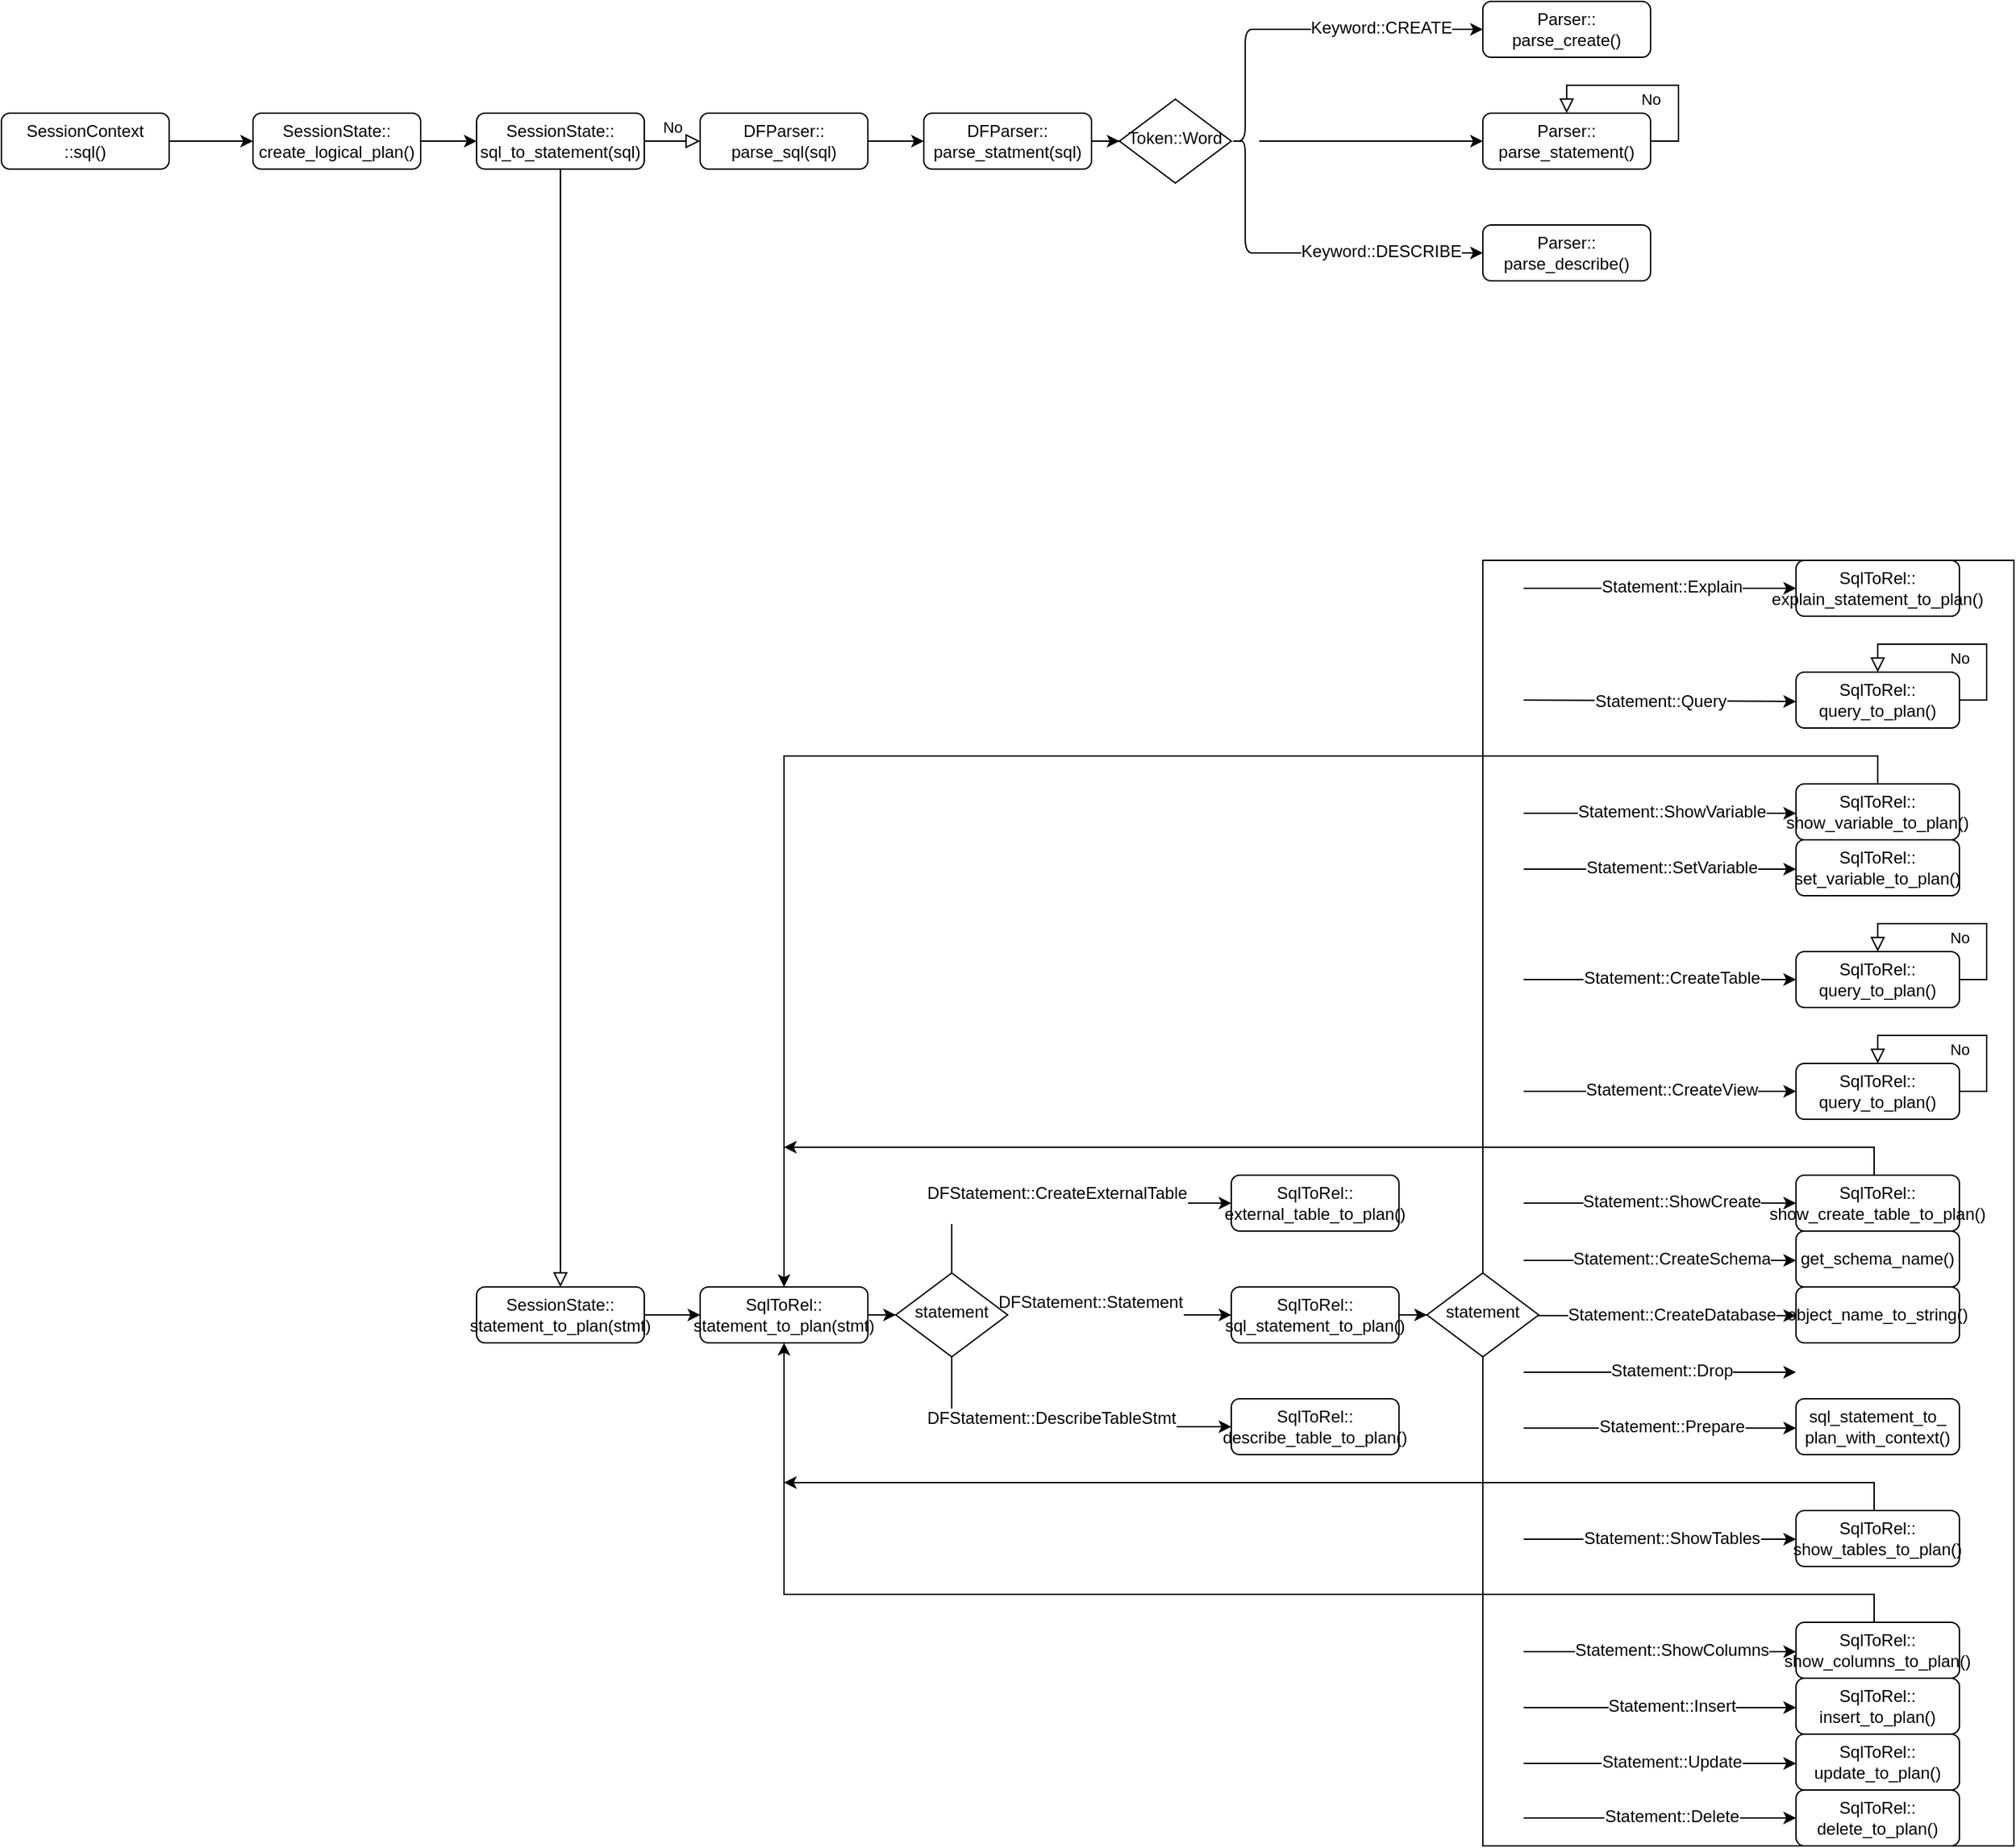<mxfile version="20.8.16" type="device"><diagram id="C5RBs43oDa-KdzZeNtuy" name="Page-1"><mxGraphModel dx="904" dy="674" grid="1" gridSize="10" guides="1" tooltips="1" connect="1" arrows="1" fold="1" page="1" pageScale="1" pageWidth="1654" pageHeight="2336" math="0" shadow="0"><root><mxCell id="WIyWlLk6GJQsqaUBKTNV-0"/><mxCell id="WIyWlLk6GJQsqaUBKTNV-1" parent="WIyWlLk6GJQsqaUBKTNV-0"/><mxCell id="pl321NKt9t9u5-E4g6XB-348" value="" style="edgeStyle=orthogonalEdgeStyle;rounded=0;orthogonalLoop=1;jettySize=auto;html=1;fontSize=12;entryX=0;entryY=0.5;entryDx=0;entryDy=0;" edge="1" parent="WIyWlLk6GJQsqaUBKTNV-1" source="WIyWlLk6GJQsqaUBKTNV-3" target="pl321NKt9t9u5-E4g6XB-0"><mxGeometry relative="1" as="geometry"><mxPoint x="140" y="220" as="targetPoint"/></mxGeometry></mxCell><mxCell id="WIyWlLk6GJQsqaUBKTNV-3" value="SessionContext&lt;br&gt;::sql()" style="rounded=1;whiteSpace=wrap;html=1;fontSize=12;glass=0;strokeWidth=1;shadow=0;" parent="WIyWlLk6GJQsqaUBKTNV-1" vertex="1"><mxGeometry y="200" width="120" height="40" as="geometry"/></mxCell><mxCell id="pl321NKt9t9u5-E4g6XB-349" value="" style="edgeStyle=orthogonalEdgeStyle;rounded=0;orthogonalLoop=1;jettySize=auto;html=1;fontSize=12;" edge="1" parent="WIyWlLk6GJQsqaUBKTNV-1" source="pl321NKt9t9u5-E4g6XB-0" target="pl321NKt9t9u5-E4g6XB-3"><mxGeometry relative="1" as="geometry"/></mxCell><mxCell id="pl321NKt9t9u5-E4g6XB-0" value="SessionState::&lt;br&gt;create_logical_plan()" style="rounded=1;whiteSpace=wrap;html=1;fontSize=12;glass=0;strokeWidth=1;shadow=0;" vertex="1" parent="WIyWlLk6GJQsqaUBKTNV-1"><mxGeometry x="180" y="200" width="120" height="40" as="geometry"/></mxCell><mxCell id="pl321NKt9t9u5-E4g6XB-3" value="SessionState::&lt;br&gt;sql_to_statement(sql)" style="rounded=1;whiteSpace=wrap;html=1;fontSize=12;glass=0;strokeWidth=1;shadow=0;" vertex="1" parent="WIyWlLk6GJQsqaUBKTNV-1"><mxGeometry x="340" y="200" width="120" height="40" as="geometry"/></mxCell><mxCell id="pl321NKt9t9u5-E4g6XB-5" value="" style="rounded=0;html=1;jettySize=auto;orthogonalLoop=1;fontSize=11;endArrow=block;endFill=0;endSize=8;strokeWidth=1;shadow=0;labelBackgroundColor=none;edgeStyle=orthogonalEdgeStyle;exitX=0.5;exitY=1;exitDx=0;exitDy=0;entryX=0.5;entryY=0;entryDx=0;entryDy=0;" edge="1" parent="WIyWlLk6GJQsqaUBKTNV-1" source="pl321NKt9t9u5-E4g6XB-3" target="pl321NKt9t9u5-E4g6XB-4"><mxGeometry relative="1" as="geometry"><mxPoint x="110" y="250" as="sourcePoint"/><mxPoint x="110" y="300" as="targetPoint"/></mxGeometry></mxCell><mxCell id="pl321NKt9t9u5-E4g6XB-351" value="" style="edgeStyle=orthogonalEdgeStyle;rounded=0;orthogonalLoop=1;jettySize=auto;html=1;fontSize=12;" edge="1" parent="WIyWlLk6GJQsqaUBKTNV-1" source="pl321NKt9t9u5-E4g6XB-7" target="pl321NKt9t9u5-E4g6XB-350"><mxGeometry relative="1" as="geometry"/></mxCell><mxCell id="pl321NKt9t9u5-E4g6XB-7" value="&lt;div&gt;DFParser::&lt;/div&gt;&lt;div&gt;parse_sql(sql)&lt;/div&gt;" style="rounded=1;whiteSpace=wrap;html=1;fontSize=12;glass=0;strokeWidth=1;shadow=0;" vertex="1" parent="WIyWlLk6GJQsqaUBKTNV-1"><mxGeometry x="500" y="200" width="120" height="40" as="geometry"/></mxCell><mxCell id="pl321NKt9t9u5-E4g6XB-8" value="No" style="edgeStyle=orthogonalEdgeStyle;rounded=0;html=1;jettySize=auto;orthogonalLoop=1;fontSize=11;endArrow=block;endFill=0;endSize=8;strokeWidth=1;shadow=0;labelBackgroundColor=none;entryX=0;entryY=0.5;entryDx=0;entryDy=0;exitX=1;exitY=0.5;exitDx=0;exitDy=0;" edge="1" parent="WIyWlLk6GJQsqaUBKTNV-1" source="pl321NKt9t9u5-E4g6XB-3" target="pl321NKt9t9u5-E4g6XB-7"><mxGeometry y="10" relative="1" as="geometry"><mxPoint as="offset"/><mxPoint x="160" y="500" as="sourcePoint"/><mxPoint x="210" y="500" as="targetPoint"/></mxGeometry></mxCell><mxCell id="pl321NKt9t9u5-E4g6XB-9" value="&lt;div&gt;Parser::&lt;/div&gt;&lt;div&gt;parse_statement()&lt;/div&gt;" style="rounded=1;whiteSpace=wrap;html=1;fontSize=12;glass=0;strokeWidth=1;shadow=0;" vertex="1" parent="WIyWlLk6GJQsqaUBKTNV-1"><mxGeometry x="1060" y="200" width="120" height="40" as="geometry"/></mxCell><mxCell id="pl321NKt9t9u5-E4g6XB-10" value="No" style="edgeStyle=orthogonalEdgeStyle;rounded=0;html=1;jettySize=auto;orthogonalLoop=1;fontSize=11;endArrow=block;endFill=0;endSize=8;strokeWidth=1;shadow=0;labelBackgroundColor=none;entryX=0.1;entryY=0.5;entryDx=0;entryDy=0;entryPerimeter=0;" edge="1" parent="WIyWlLk6GJQsqaUBKTNV-1"><mxGeometry y="10" relative="1" as="geometry"><mxPoint as="offset"/><mxPoint x="760" y="220" as="sourcePoint"/><mxPoint x="782" y="220" as="targetPoint"/></mxGeometry></mxCell><mxCell id="pl321NKt9t9u5-E4g6XB-11" value="No" style="edgeStyle=orthogonalEdgeStyle;rounded=0;html=1;jettySize=auto;orthogonalLoop=1;fontSize=11;endArrow=block;endFill=0;endSize=8;strokeWidth=1;shadow=0;labelBackgroundColor=none;exitX=1;exitY=0.5;exitDx=0;exitDy=0;entryX=0.5;entryY=0;entryDx=0;entryDy=0;" edge="1" parent="WIyWlLk6GJQsqaUBKTNV-1" source="pl321NKt9t9u5-E4g6XB-9" target="pl321NKt9t9u5-E4g6XB-9"><mxGeometry y="10" relative="1" as="geometry"><mxPoint as="offset"/><mxPoint x="960" y="370" as="sourcePoint"/><mxPoint x="1220" y="340" as="targetPoint"/><Array as="points"><mxPoint x="1200" y="220"/><mxPoint x="1200" y="180"/><mxPoint x="1120" y="180"/></Array></mxGeometry></mxCell><mxCell id="pl321NKt9t9u5-E4g6XB-12" value="&lt;div&gt;Parser::&lt;/div&gt;&lt;div&gt;parse_describe()&lt;/div&gt;" style="rounded=1;whiteSpace=wrap;html=1;fontSize=12;glass=0;strokeWidth=1;shadow=0;" vertex="1" parent="WIyWlLk6GJQsqaUBKTNV-1"><mxGeometry x="1060" y="280" width="120" height="40" as="geometry"/></mxCell><mxCell id="pl321NKt9t9u5-E4g6XB-13" value="&lt;div&gt;Parser::&lt;/div&gt;&lt;div&gt;parse_create()&lt;/div&gt;" style="rounded=1;whiteSpace=wrap;html=1;fontSize=12;glass=0;strokeWidth=1;shadow=0;" vertex="1" parent="WIyWlLk6GJQsqaUBKTNV-1"><mxGeometry x="1060" y="120" width="120" height="40" as="geometry"/></mxCell><mxCell id="pl321NKt9t9u5-E4g6XB-122" value="" style="group" vertex="1" connectable="0" parent="WIyWlLk6GJQsqaUBKTNV-1"><mxGeometry x="700" y="520" width="740" height="920" as="geometry"/></mxCell><mxCell id="pl321NKt9t9u5-E4g6XB-121" value="" style="group" vertex="1" connectable="0" parent="pl321NKt9t9u5-E4g6XB-122"><mxGeometry x="360" width="380" height="920" as="geometry"/></mxCell><mxCell id="pl321NKt9t9u5-E4g6XB-120" value="" style="whiteSpace=wrap;html=1;" vertex="1" parent="pl321NKt9t9u5-E4g6XB-121"><mxGeometry width="380" height="920" as="geometry"/></mxCell><mxCell id="pl321NKt9t9u5-E4g6XB-23" value="SqlToRel::&lt;br&gt;&lt;span style=&quot;background-color: initial;&quot;&gt;query_to_plan&lt;/span&gt;()" style="rounded=1;whiteSpace=wrap;html=1;fontSize=12;glass=0;strokeWidth=1;shadow=0;" vertex="1" parent="pl321NKt9t9u5-E4g6XB-121"><mxGeometry x="224.103" y="80" width="116.923" height="40" as="geometry"/></mxCell><mxCell id="pl321NKt9t9u5-E4g6XB-25" value="No" style="edgeStyle=orthogonalEdgeStyle;rounded=0;html=1;jettySize=auto;orthogonalLoop=1;fontSize=11;endArrow=block;endFill=0;endSize=8;strokeWidth=1;shadow=0;labelBackgroundColor=none;exitX=1;exitY=0.5;exitDx=0;exitDy=0;entryX=0.5;entryY=0;entryDx=0;entryDy=0;" edge="1" parent="pl321NKt9t9u5-E4g6XB-121"><mxGeometry y="10" relative="1" as="geometry"><mxPoint as="offset"/><mxPoint x="341.026" y="100" as="sourcePoint"/><mxPoint x="282.564" y="80" as="targetPoint"/><Array as="points"><mxPoint x="360.513" y="100"/><mxPoint x="360.513" y="60"/><mxPoint x="282.564" y="60"/></Array></mxGeometry></mxCell><mxCell id="pl321NKt9t9u5-E4g6XB-28" value="SqlToRel::&lt;div&gt;explain_statement_to_plan()&lt;/div&gt;" style="rounded=1;whiteSpace=wrap;html=1;fontSize=12;glass=0;strokeWidth=1;shadow=0;" vertex="1" parent="pl321NKt9t9u5-E4g6XB-121"><mxGeometry x="224.103" width="116.923" height="40" as="geometry"/></mxCell><mxCell id="pl321NKt9t9u5-E4g6XB-34" value="SqlToRel::&lt;br&gt;&lt;div&gt;set_variable_to_plan()&lt;/div&gt;" style="rounded=1;whiteSpace=wrap;html=1;fontSize=12;glass=0;strokeWidth=1;shadow=0;" vertex="1" parent="pl321NKt9t9u5-E4g6XB-121"><mxGeometry x="224.103" y="200" width="116.923" height="40" as="geometry"/></mxCell><mxCell id="pl321NKt9t9u5-E4g6XB-49" value="" style="endArrow=classic;html=1;rounded=0;" edge="1" parent="pl321NKt9t9u5-E4g6XB-121"><mxGeometry width="50" height="50" relative="1" as="geometry"><mxPoint x="29.231" y="20" as="sourcePoint"/><mxPoint x="224.103" y="20" as="targetPoint"/></mxGeometry></mxCell><mxCell id="pl321NKt9t9u5-E4g6XB-53" value="Statement::Explain" style="edgeLabel;html=1;align=center;verticalAlign=middle;resizable=0;points=[];fontSize=12;" vertex="1" connectable="0" parent="pl321NKt9t9u5-E4g6XB-49"><mxGeometry x="0.086" y="1" relative="1" as="geometry"><mxPoint as="offset"/></mxGeometry></mxCell><mxCell id="pl321NKt9t9u5-E4g6XB-54" value="" style="endArrow=classic;html=1;rounded=0;" edge="1" parent="pl321NKt9t9u5-E4g6XB-121"><mxGeometry width="50" height="50" relative="1" as="geometry"><mxPoint x="29.231" y="181" as="sourcePoint"/><mxPoint x="224.103" y="181" as="targetPoint"/></mxGeometry></mxCell><mxCell id="pl321NKt9t9u5-E4g6XB-55" value="Statement::ShowVariable" style="edgeLabel;html=1;align=center;verticalAlign=middle;resizable=0;points=[];fontSize=12;" vertex="1" connectable="0" parent="pl321NKt9t9u5-E4g6XB-54"><mxGeometry x="0.086" y="1" relative="1" as="geometry"><mxPoint as="offset"/></mxGeometry></mxCell><mxCell id="pl321NKt9t9u5-E4g6XB-58" value="" style="endArrow=classic;html=1;rounded=0;" edge="1" parent="pl321NKt9t9u5-E4g6XB-121"><mxGeometry width="50" height="50" relative="1" as="geometry"><mxPoint x="29.231" y="100" as="sourcePoint"/><mxPoint x="224.103" y="101" as="targetPoint"/></mxGeometry></mxCell><mxCell id="pl321NKt9t9u5-E4g6XB-59" value="Statement::Query" style="edgeLabel;html=1;align=center;verticalAlign=middle;resizable=0;points=[];fontSize=12;" vertex="1" connectable="0" parent="pl321NKt9t9u5-E4g6XB-58"><mxGeometry relative="1" as="geometry"><mxPoint as="offset"/></mxGeometry></mxCell><mxCell id="pl321NKt9t9u5-E4g6XB-61" value="" style="endArrow=classic;html=1;rounded=0;" edge="1" parent="pl321NKt9t9u5-E4g6XB-121"><mxGeometry width="50" height="50" relative="1" as="geometry"><mxPoint x="29.231" y="221" as="sourcePoint"/><mxPoint x="224.103" y="221" as="targetPoint"/></mxGeometry></mxCell><mxCell id="pl321NKt9t9u5-E4g6XB-62" value="Statement::SetVariable" style="edgeLabel;html=1;align=center;verticalAlign=middle;resizable=0;points=[];fontSize=12;" vertex="1" connectable="0" parent="pl321NKt9t9u5-E4g6XB-61"><mxGeometry x="0.086" y="1" relative="1" as="geometry"><mxPoint as="offset"/></mxGeometry></mxCell><mxCell id="pl321NKt9t9u5-E4g6XB-63" value="" style="endArrow=classic;html=1;rounded=0;" edge="1" parent="pl321NKt9t9u5-E4g6XB-121"><mxGeometry width="50" height="50" relative="1" as="geometry"><mxPoint x="29.231" y="300" as="sourcePoint"/><mxPoint x="224.103" y="300" as="targetPoint"/></mxGeometry></mxCell><mxCell id="pl321NKt9t9u5-E4g6XB-64" value="Statement::CreateTable" style="edgeLabel;html=1;align=center;verticalAlign=middle;resizable=0;points=[];fontSize=12;" vertex="1" connectable="0" parent="pl321NKt9t9u5-E4g6XB-63"><mxGeometry x="0.086" y="1" relative="1" as="geometry"><mxPoint as="offset"/></mxGeometry></mxCell><mxCell id="pl321NKt9t9u5-E4g6XB-65" value="" style="endArrow=classic;html=1;rounded=0;" edge="1" parent="pl321NKt9t9u5-E4g6XB-121"><mxGeometry width="50" height="50" relative="1" as="geometry"><mxPoint x="29.231" y="380" as="sourcePoint"/><mxPoint x="224.103" y="380" as="targetPoint"/></mxGeometry></mxCell><mxCell id="pl321NKt9t9u5-E4g6XB-66" value="Statement::CreateView" style="edgeLabel;html=1;align=center;verticalAlign=middle;resizable=0;points=[];fontSize=12;" vertex="1" connectable="0" parent="pl321NKt9t9u5-E4g6XB-65"><mxGeometry x="0.086" y="1" relative="1" as="geometry"><mxPoint as="offset"/></mxGeometry></mxCell><mxCell id="pl321NKt9t9u5-E4g6XB-67" value="" style="endArrow=classic;html=1;rounded=0;" edge="1" parent="pl321NKt9t9u5-E4g6XB-121"><mxGeometry width="50" height="50" relative="1" as="geometry"><mxPoint x="29.231" y="460" as="sourcePoint"/><mxPoint x="224.103" y="460" as="targetPoint"/></mxGeometry></mxCell><mxCell id="pl321NKt9t9u5-E4g6XB-68" value="Statement::ShowCreate" style="edgeLabel;html=1;align=center;verticalAlign=middle;resizable=0;points=[];fontSize=12;" vertex="1" connectable="0" parent="pl321NKt9t9u5-E4g6XB-67"><mxGeometry x="0.086" y="1" relative="1" as="geometry"><mxPoint as="offset"/></mxGeometry></mxCell><mxCell id="pl321NKt9t9u5-E4g6XB-69" value="" style="endArrow=classic;html=1;rounded=0;" edge="1" parent="pl321NKt9t9u5-E4g6XB-121"><mxGeometry width="50" height="50" relative="1" as="geometry"><mxPoint x="29.231" y="501" as="sourcePoint"/><mxPoint x="224.103" y="501" as="targetPoint"/></mxGeometry></mxCell><mxCell id="pl321NKt9t9u5-E4g6XB-70" value="Statement::CreateSchema" style="edgeLabel;html=1;align=center;verticalAlign=middle;resizable=0;points=[];fontSize=12;" vertex="1" connectable="0" parent="pl321NKt9t9u5-E4g6XB-69"><mxGeometry x="0.086" y="1" relative="1" as="geometry"><mxPoint as="offset"/></mxGeometry></mxCell><mxCell id="pl321NKt9t9u5-E4g6XB-71" value="" style="endArrow=classic;html=1;rounded=0;" edge="1" parent="pl321NKt9t9u5-E4g6XB-121"><mxGeometry width="50" height="50" relative="1" as="geometry"><mxPoint x="29.231" y="540.5" as="sourcePoint"/><mxPoint x="224.103" y="540.5" as="targetPoint"/></mxGeometry></mxCell><mxCell id="pl321NKt9t9u5-E4g6XB-72" value="Statement::CreateDatabase" style="edgeLabel;html=1;align=center;verticalAlign=middle;resizable=0;points=[];fontSize=12;labelPosition=center;verticalLabelPosition=middle;" vertex="1" connectable="0" parent="pl321NKt9t9u5-E4g6XB-71"><mxGeometry x="0.086" y="1" relative="1" as="geometry"><mxPoint as="offset"/></mxGeometry></mxCell><mxCell id="pl321NKt9t9u5-E4g6XB-75" value="" style="endArrow=classic;html=1;rounded=0;" edge="1" parent="pl321NKt9t9u5-E4g6XB-121"><mxGeometry width="50" height="50" relative="1" as="geometry"><mxPoint x="29.231" y="581" as="sourcePoint"/><mxPoint x="224.103" y="581" as="targetPoint"/></mxGeometry></mxCell><mxCell id="pl321NKt9t9u5-E4g6XB-76" value="Statement::Drop" style="edgeLabel;html=1;align=center;verticalAlign=middle;resizable=0;points=[];fontSize=12;" vertex="1" connectable="0" parent="pl321NKt9t9u5-E4g6XB-75"><mxGeometry x="0.086" y="1" relative="1" as="geometry"><mxPoint as="offset"/></mxGeometry></mxCell><mxCell id="pl321NKt9t9u5-E4g6XB-77" value="" style="endArrow=classic;html=1;rounded=0;" edge="1" parent="pl321NKt9t9u5-E4g6XB-121"><mxGeometry width="50" height="50" relative="1" as="geometry"><mxPoint x="29.231" y="621" as="sourcePoint"/><mxPoint x="224.103" y="621" as="targetPoint"/></mxGeometry></mxCell><mxCell id="pl321NKt9t9u5-E4g6XB-78" value="Statement::Prepare" style="edgeLabel;html=1;align=center;verticalAlign=middle;resizable=0;points=[];fontSize=12;" vertex="1" connectable="0" parent="pl321NKt9t9u5-E4g6XB-77"><mxGeometry x="0.086" y="1" relative="1" as="geometry"><mxPoint as="offset"/></mxGeometry></mxCell><mxCell id="pl321NKt9t9u5-E4g6XB-79" value="" style="endArrow=classic;html=1;rounded=0;" edge="1" parent="pl321NKt9t9u5-E4g6XB-121"><mxGeometry width="50" height="50" relative="1" as="geometry"><mxPoint x="29.231" y="700.5" as="sourcePoint"/><mxPoint x="224.103" y="700.5" as="targetPoint"/></mxGeometry></mxCell><mxCell id="pl321NKt9t9u5-E4g6XB-80" value="Statement::ShowTables" style="edgeLabel;html=1;align=center;verticalAlign=middle;resizable=0;points=[];fontSize=12;" vertex="1" connectable="0" parent="pl321NKt9t9u5-E4g6XB-79"><mxGeometry x="0.086" y="1" relative="1" as="geometry"><mxPoint as="offset"/></mxGeometry></mxCell><mxCell id="pl321NKt9t9u5-E4g6XB-81" value="" style="endArrow=classic;html=1;rounded=0;" edge="1" parent="pl321NKt9t9u5-E4g6XB-121"><mxGeometry width="50" height="50" relative="1" as="geometry"><mxPoint x="29.231" y="781" as="sourcePoint"/><mxPoint x="224.103" y="781" as="targetPoint"/></mxGeometry></mxCell><mxCell id="pl321NKt9t9u5-E4g6XB-82" value="Statement::ShowColumns" style="edgeLabel;html=1;align=center;verticalAlign=middle;resizable=0;points=[];fontSize=12;" vertex="1" connectable="0" parent="pl321NKt9t9u5-E4g6XB-81"><mxGeometry x="0.086" y="1" relative="1" as="geometry"><mxPoint as="offset"/></mxGeometry></mxCell><mxCell id="pl321NKt9t9u5-E4g6XB-83" value="" style="endArrow=classic;html=1;rounded=0;" edge="1" parent="pl321NKt9t9u5-E4g6XB-121"><mxGeometry width="50" height="50" relative="1" as="geometry"><mxPoint x="29.231" y="821" as="sourcePoint"/><mxPoint x="224.103" y="821" as="targetPoint"/></mxGeometry></mxCell><mxCell id="pl321NKt9t9u5-E4g6XB-84" value="Statement::Insert" style="edgeLabel;html=1;align=center;verticalAlign=middle;resizable=0;points=[];fontSize=12;" vertex="1" connectable="0" parent="pl321NKt9t9u5-E4g6XB-83"><mxGeometry x="0.086" y="1" relative="1" as="geometry"><mxPoint as="offset"/></mxGeometry></mxCell><mxCell id="pl321NKt9t9u5-E4g6XB-85" value="" style="endArrow=classic;html=1;rounded=0;" edge="1" parent="pl321NKt9t9u5-E4g6XB-121"><mxGeometry width="50" height="50" relative="1" as="geometry"><mxPoint x="29.231" y="861" as="sourcePoint"/><mxPoint x="224.103" y="861" as="targetPoint"/></mxGeometry></mxCell><mxCell id="pl321NKt9t9u5-E4g6XB-86" value="Statement::Update" style="edgeLabel;html=1;align=center;verticalAlign=middle;resizable=0;points=[];fontSize=12;" vertex="1" connectable="0" parent="pl321NKt9t9u5-E4g6XB-85"><mxGeometry x="0.086" y="1" relative="1" as="geometry"><mxPoint as="offset"/></mxGeometry></mxCell><mxCell id="pl321NKt9t9u5-E4g6XB-87" value="" style="endArrow=classic;html=1;rounded=0;" edge="1" parent="pl321NKt9t9u5-E4g6XB-121"><mxGeometry width="50" height="50" relative="1" as="geometry"><mxPoint x="29.231" y="900" as="sourcePoint"/><mxPoint x="224.103" y="900" as="targetPoint"/></mxGeometry></mxCell><mxCell id="pl321NKt9t9u5-E4g6XB-88" value="Statement::Delete" style="edgeLabel;html=1;align=center;verticalAlign=middle;resizable=0;points=[];fontSize=12;" vertex="1" connectable="0" parent="pl321NKt9t9u5-E4g6XB-87"><mxGeometry x="0.086" y="1" relative="1" as="geometry"><mxPoint as="offset"/></mxGeometry></mxCell><mxCell id="pl321NKt9t9u5-E4g6XB-89" value="SqlToRel::&lt;br&gt;&lt;div&gt;show_variable_to_plan()&lt;/div&gt;" style="rounded=1;whiteSpace=wrap;html=1;fontSize=12;glass=0;strokeWidth=1;shadow=0;" vertex="1" parent="pl321NKt9t9u5-E4g6XB-121"><mxGeometry x="224.103" y="160" width="116.923" height="40" as="geometry"/></mxCell><mxCell id="pl321NKt9t9u5-E4g6XB-97" value="SqlToRel::&lt;br&gt;&lt;span style=&quot;background-color: initial;&quot;&gt;query_to_plan&lt;/span&gt;()" style="rounded=1;whiteSpace=wrap;html=1;fontSize=12;glass=0;strokeWidth=1;shadow=0;" vertex="1" parent="pl321NKt9t9u5-E4g6XB-121"><mxGeometry x="224.103" y="280" width="116.923" height="40" as="geometry"/></mxCell><mxCell id="pl321NKt9t9u5-E4g6XB-98" value="No" style="edgeStyle=orthogonalEdgeStyle;rounded=0;html=1;jettySize=auto;orthogonalLoop=1;fontSize=11;endArrow=block;endFill=0;endSize=8;strokeWidth=1;shadow=0;labelBackgroundColor=none;exitX=1;exitY=0.5;exitDx=0;exitDy=0;entryX=0.5;entryY=0;entryDx=0;entryDy=0;" edge="1" parent="pl321NKt9t9u5-E4g6XB-121"><mxGeometry y="10" relative="1" as="geometry"><mxPoint as="offset"/><mxPoint x="341.026" y="300" as="sourcePoint"/><mxPoint x="282.564" y="280" as="targetPoint"/><Array as="points"><mxPoint x="360.513" y="300"/><mxPoint x="360.513" y="260"/><mxPoint x="282.564" y="260"/></Array></mxGeometry></mxCell><mxCell id="pl321NKt9t9u5-E4g6XB-99" value="SqlToRel::&lt;br&gt;&lt;span style=&quot;background-color: initial;&quot;&gt;query_to_plan&lt;/span&gt;()" style="rounded=1;whiteSpace=wrap;html=1;fontSize=12;glass=0;strokeWidth=1;shadow=0;" vertex="1" parent="pl321NKt9t9u5-E4g6XB-121"><mxGeometry x="224.103" y="360" width="116.923" height="40" as="geometry"/></mxCell><mxCell id="pl321NKt9t9u5-E4g6XB-100" value="No" style="edgeStyle=orthogonalEdgeStyle;rounded=0;html=1;jettySize=auto;orthogonalLoop=1;fontSize=11;endArrow=block;endFill=0;endSize=8;strokeWidth=1;shadow=0;labelBackgroundColor=none;exitX=1;exitY=0.5;exitDx=0;exitDy=0;entryX=0.5;entryY=0;entryDx=0;entryDy=0;" edge="1" parent="pl321NKt9t9u5-E4g6XB-121"><mxGeometry y="10" relative="1" as="geometry"><mxPoint as="offset"/><mxPoint x="341.026" y="380" as="sourcePoint"/><mxPoint x="282.564" y="360" as="targetPoint"/><Array as="points"><mxPoint x="360.513" y="380"/><mxPoint x="360.513" y="340"/><mxPoint x="282.564" y="340"/></Array></mxGeometry></mxCell><mxCell id="pl321NKt9t9u5-E4g6XB-103" value="SqlToRel::&lt;br&gt;show_create_table_to_plan()" style="rounded=1;whiteSpace=wrap;html=1;fontSize=12;glass=0;strokeWidth=1;shadow=0;" vertex="1" parent="pl321NKt9t9u5-E4g6XB-121"><mxGeometry x="224.103" y="440" width="116.923" height="40" as="geometry"/></mxCell><mxCell id="pl321NKt9t9u5-E4g6XB-106" value="&lt;div&gt;get_schema_name()&lt;/div&gt;" style="rounded=1;whiteSpace=wrap;html=1;fontSize=12;glass=0;strokeWidth=1;shadow=0;" vertex="1" parent="pl321NKt9t9u5-E4g6XB-121"><mxGeometry x="224.103" y="480" width="116.923" height="40" as="geometry"/></mxCell><mxCell id="pl321NKt9t9u5-E4g6XB-108" value="object_name_to_string()" style="rounded=1;whiteSpace=wrap;html=1;fontSize=12;glass=0;strokeWidth=1;shadow=0;" vertex="1" parent="pl321NKt9t9u5-E4g6XB-121"><mxGeometry x="224.103" y="520" width="116.923" height="40" as="geometry"/></mxCell><mxCell id="pl321NKt9t9u5-E4g6XB-109" value="&lt;div&gt;sql_statement_to_&lt;br&gt;plan_with_context()&lt;/div&gt;" style="rounded=1;whiteSpace=wrap;html=1;fontSize=12;glass=0;strokeWidth=1;shadow=0;" vertex="1" parent="pl321NKt9t9u5-E4g6XB-121"><mxGeometry x="224.103" y="600" width="116.923" height="40" as="geometry"/></mxCell><mxCell id="pl321NKt9t9u5-E4g6XB-111" value="SqlToRel::&lt;div&gt;show_tables_to_plan()&lt;/div&gt;" style="rounded=1;whiteSpace=wrap;html=1;fontSize=12;glass=0;strokeWidth=1;shadow=0;" vertex="1" parent="pl321NKt9t9u5-E4g6XB-121"><mxGeometry x="224.103" y="680" width="116.923" height="40" as="geometry"/></mxCell><mxCell id="pl321NKt9t9u5-E4g6XB-113" value="SqlToRel::&lt;div&gt;show_columns_to_plan()&lt;/div&gt;" style="rounded=1;whiteSpace=wrap;html=1;fontSize=12;glass=0;strokeWidth=1;shadow=0;" vertex="1" parent="pl321NKt9t9u5-E4g6XB-121"><mxGeometry x="224.103" y="760" width="116.923" height="40" as="geometry"/></mxCell><mxCell id="pl321NKt9t9u5-E4g6XB-115" value="SqlToRel::&lt;div&gt;insert_to_plan()&lt;/div&gt;" style="rounded=1;whiteSpace=wrap;html=1;fontSize=12;glass=0;strokeWidth=1;shadow=0;" vertex="1" parent="pl321NKt9t9u5-E4g6XB-121"><mxGeometry x="224.103" y="800" width="116.923" height="40" as="geometry"/></mxCell><mxCell id="pl321NKt9t9u5-E4g6XB-118" value="SqlToRel::&lt;div&gt;update_to_plan()&lt;/div&gt;" style="rounded=1;whiteSpace=wrap;html=1;fontSize=12;glass=0;strokeWidth=1;shadow=0;" vertex="1" parent="pl321NKt9t9u5-E4g6XB-121"><mxGeometry x="224.103" y="840" width="116.923" height="40" as="geometry"/></mxCell><mxCell id="pl321NKt9t9u5-E4g6XB-119" value="SqlToRel::&lt;div&gt;delete_to_plan()&lt;/div&gt;" style="rounded=1;whiteSpace=wrap;html=1;fontSize=12;glass=0;strokeWidth=1;shadow=0;" vertex="1" parent="pl321NKt9t9u5-E4g6XB-121"><mxGeometry x="224.103" y="880" width="116.923" height="40" as="geometry"/></mxCell><mxCell id="pl321NKt9t9u5-E4g6XB-15" value="SqlToRel::&lt;br&gt;external_table_to_plan()" style="rounded=1;whiteSpace=wrap;html=1;fontSize=12;glass=0;strokeWidth=1;shadow=0;" vertex="1" parent="pl321NKt9t9u5-E4g6XB-122"><mxGeometry x="180" y="440" width="120" height="40" as="geometry"/></mxCell><mxCell id="pl321NKt9t9u5-E4g6XB-341" value="" style="edgeStyle=orthogonalEdgeStyle;rounded=0;orthogonalLoop=1;jettySize=auto;html=1;fontSize=12;" edge="1" parent="pl321NKt9t9u5-E4g6XB-122" source="pl321NKt9t9u5-E4g6XB-16" target="pl321NKt9t9u5-E4g6XB-29"><mxGeometry relative="1" as="geometry"/></mxCell><mxCell id="pl321NKt9t9u5-E4g6XB-16" value="SqlToRel::&lt;br&gt;sql_statement_to_plan()" style="rounded=1;whiteSpace=wrap;html=1;fontSize=12;glass=0;strokeWidth=1;shadow=0;" vertex="1" parent="pl321NKt9t9u5-E4g6XB-122"><mxGeometry x="180" y="520" width="120" height="40" as="geometry"/></mxCell><mxCell id="pl321NKt9t9u5-E4g6XB-17" value="SqlToRel::&lt;br&gt;describe_table_to_plan()" style="rounded=1;whiteSpace=wrap;html=1;fontSize=12;glass=0;strokeWidth=1;shadow=0;" vertex="1" parent="pl321NKt9t9u5-E4g6XB-122"><mxGeometry x="180" y="600" width="120" height="40" as="geometry"/></mxCell><mxCell id="pl321NKt9t9u5-E4g6XB-29" value="&lt;div&gt;statement&lt;/div&gt;" style="rhombus;whiteSpace=wrap;html=1;shadow=0;fontFamily=Helvetica;fontSize=12;align=center;strokeWidth=1;spacing=6;spacingTop=-4;" vertex="1" parent="pl321NKt9t9u5-E4g6XB-122"><mxGeometry x="320" y="510" width="80" height="60" as="geometry"/></mxCell><mxCell id="pl321NKt9t9u5-E4g6XB-268" value="" style="group" vertex="1" connectable="0" parent="pl321NKt9t9u5-E4g6XB-122"><mxGeometry x="-140" y="660" width="780" height="80" as="geometry"/></mxCell><mxCell id="pl321NKt9t9u5-E4g6XB-112" value="" style="edgeStyle=orthogonalEdgeStyle;rounded=0;orthogonalLoop=1;jettySize=auto;html=1;" edge="1" parent="pl321NKt9t9u5-E4g6XB-268" source="pl321NKt9t9u5-E4g6XB-111"><mxGeometry relative="1" as="geometry"><mxPoint as="targetPoint"/><Array as="points"><mxPoint x="780"/><mxPoint x="140"/></Array></mxGeometry></mxCell><mxCell id="pl321NKt9t9u5-E4g6XB-114" value="" style="edgeStyle=orthogonalEdgeStyle;rounded=0;orthogonalLoop=1;jettySize=auto;html=1;entryX=0.5;entryY=1;entryDx=0;entryDy=0;" edge="1" parent="pl321NKt9t9u5-E4g6XB-268" target="pl321NKt9t9u5-E4g6XB-14"><mxGeometry relative="1" as="geometry"><mxPoint x="780" y="100" as="sourcePoint"/><mxPoint x="140" as="targetPoint"/><Array as="points"><mxPoint x="780" y="80"/><mxPoint y="80"/></Array></mxGeometry></mxCell><mxCell id="pl321NKt9t9u5-E4g6XB-346" value="" style="edgeStyle=orthogonalEdgeStyle;rounded=0;orthogonalLoop=1;jettySize=auto;html=1;fontSize=12;" edge="1" parent="WIyWlLk6GJQsqaUBKTNV-1" source="pl321NKt9t9u5-E4g6XB-4" target="pl321NKt9t9u5-E4g6XB-14"><mxGeometry relative="1" as="geometry"/></mxCell><mxCell id="pl321NKt9t9u5-E4g6XB-4" value="SessionState::&lt;br&gt;statement_to_plan(stmt)" style="rounded=1;whiteSpace=wrap;html=1;fontSize=12;glass=0;strokeWidth=1;shadow=0;" vertex="1" parent="WIyWlLk6GJQsqaUBKTNV-1"><mxGeometry x="340" y="1040" width="120" height="40" as="geometry"/></mxCell><mxCell id="pl321NKt9t9u5-E4g6XB-345" value="" style="edgeStyle=orthogonalEdgeStyle;rounded=0;orthogonalLoop=1;jettySize=auto;html=1;fontSize=12;" edge="1" parent="WIyWlLk6GJQsqaUBKTNV-1" source="pl321NKt9t9u5-E4g6XB-14" target="pl321NKt9t9u5-E4g6XB-258"><mxGeometry relative="1" as="geometry"/></mxCell><mxCell id="pl321NKt9t9u5-E4g6XB-14" value="SqlToRel::&lt;br&gt;statement_to_plan(stmt)" style="rounded=1;whiteSpace=wrap;html=1;fontSize=12;glass=0;strokeWidth=1;shadow=0;" vertex="1" parent="WIyWlLk6GJQsqaUBKTNV-1"><mxGeometry x="500" y="1040" width="120" height="40" as="geometry"/></mxCell><mxCell id="pl321NKt9t9u5-E4g6XB-105" value="" style="edgeStyle=orthogonalEdgeStyle;rounded=0;orthogonalLoop=1;jettySize=auto;html=1;" edge="1" parent="WIyWlLk6GJQsqaUBKTNV-1" source="pl321NKt9t9u5-E4g6XB-103"><mxGeometry relative="1" as="geometry"><mxPoint x="560" y="940" as="targetPoint"/><Array as="points"><mxPoint x="1340" y="940"/><mxPoint x="570" y="940"/></Array></mxGeometry></mxCell><mxCell id="pl321NKt9t9u5-E4g6XB-96" style="edgeStyle=orthogonalEdgeStyle;rounded=0;orthogonalLoop=1;jettySize=auto;html=1;entryX=0.5;entryY=0;entryDx=0;entryDy=0;exitX=0.5;exitY=0;exitDx=0;exitDy=0;" edge="1" parent="WIyWlLk6GJQsqaUBKTNV-1" source="pl321NKt9t9u5-E4g6XB-89" target="pl321NKt9t9u5-E4g6XB-14"><mxGeometry relative="1" as="geometry"><mxPoint x="1500" y="680" as="sourcePoint"/><Array as="points"><mxPoint x="1340" y="660"/><mxPoint x="700" y="660"/></Array></mxGeometry></mxCell><mxCell id="pl321NKt9t9u5-E4g6XB-339" style="edgeStyle=orthogonalEdgeStyle;rounded=0;orthogonalLoop=1;jettySize=auto;html=1;exitX=1;exitY=0.5;exitDx=0;exitDy=0;entryX=0;entryY=0.5;entryDx=0;entryDy=0;" edge="1" parent="WIyWlLk6GJQsqaUBKTNV-1" source="pl321NKt9t9u5-E4g6XB-258" target="pl321NKt9t9u5-E4g6XB-16"><mxGeometry relative="1" as="geometry"/></mxCell><mxCell id="pl321NKt9t9u5-E4g6XB-340" value="&lt;div&gt;DFStatement::Statement&lt;/div&gt;&lt;div&gt;&lt;br&gt;&lt;/div&gt;" style="edgeLabel;html=1;align=center;verticalAlign=middle;resizable=0;points=[];fontSize=12;" vertex="1" connectable="0" parent="pl321NKt9t9u5-E4g6XB-339"><mxGeometry x="-0.271" y="2" relative="1" as="geometry"><mxPoint as="offset"/></mxGeometry></mxCell><mxCell id="pl321NKt9t9u5-E4g6XB-343" value="" style="edgeStyle=orthogonalEdgeStyle;rounded=0;orthogonalLoop=1;jettySize=auto;html=1;fontSize=12;entryX=0;entryY=0.5;entryDx=0;entryDy=0;" edge="1" parent="WIyWlLk6GJQsqaUBKTNV-1" source="pl321NKt9t9u5-E4g6XB-258" target="pl321NKt9t9u5-E4g6XB-17"><mxGeometry relative="1" as="geometry"><mxPoint x="680" y="1170" as="targetPoint"/><Array as="points"><mxPoint x="680" y="1140"/></Array></mxGeometry></mxCell><mxCell id="pl321NKt9t9u5-E4g6XB-344" value="&lt;div&gt;DFStatement::DescribeTableStmt&lt;/div&gt;&lt;div&gt;&lt;br&gt;&lt;/div&gt;" style="edgeLabel;html=1;align=center;verticalAlign=middle;resizable=0;points=[];fontSize=12;" vertex="1" connectable="0" parent="pl321NKt9t9u5-E4g6XB-343"><mxGeometry x="-0.032" relative="1" as="geometry"><mxPoint y="1" as="offset"/></mxGeometry></mxCell><mxCell id="pl321NKt9t9u5-E4g6XB-258" value="statement" style="rhombus;whiteSpace=wrap;html=1;shadow=0;fontFamily=Helvetica;fontSize=12;align=center;strokeWidth=1;spacing=6;spacingTop=-4;" vertex="1" parent="WIyWlLk6GJQsqaUBKTNV-1"><mxGeometry x="640" y="1030" width="80" height="60" as="geometry"/></mxCell><mxCell id="pl321NKt9t9u5-E4g6XB-259" style="edgeStyle=orthogonalEdgeStyle;rounded=0;orthogonalLoop=1;jettySize=auto;html=1;exitX=0.5;exitY=1;exitDx=0;exitDy=0;" edge="1" parent="WIyWlLk6GJQsqaUBKTNV-1" source="pl321NKt9t9u5-E4g6XB-258" target="pl321NKt9t9u5-E4g6XB-258"><mxGeometry relative="1" as="geometry"/></mxCell><mxCell id="pl321NKt9t9u5-E4g6XB-336" value="&lt;div style=&quot;font-size: 12px;&quot;&gt;&lt;font style=&quot;font-size: 12px;&quot;&gt;DFStatement::CreateExternalTable&lt;/font&gt;&lt;/div&gt;&lt;div style=&quot;font-size: 12px;&quot;&gt;&lt;br&gt;&lt;/div&gt;" style="edgeStyle=orthogonalEdgeStyle;rounded=0;orthogonalLoop=1;jettySize=auto;html=1;entryX=0;entryY=0.5;entryDx=0;entryDy=0;exitX=0.5;exitY=0;exitDx=0;exitDy=0;" edge="1" parent="WIyWlLk6GJQsqaUBKTNV-1" source="pl321NKt9t9u5-E4g6XB-258" target="pl321NKt9t9u5-E4g6XB-15"><mxGeometry relative="1" as="geometry"><Array as="points"><mxPoint x="680" y="980"/></Array><mxPoint as="offset"/></mxGeometry></mxCell><mxCell id="pl321NKt9t9u5-E4g6XB-360" value="" style="edgeStyle=orthogonalEdgeStyle;rounded=0;orthogonalLoop=1;jettySize=auto;html=1;fontSize=12;" edge="1" parent="WIyWlLk6GJQsqaUBKTNV-1" source="pl321NKt9t9u5-E4g6XB-350" target="pl321NKt9t9u5-E4g6XB-359"><mxGeometry relative="1" as="geometry"/></mxCell><mxCell id="pl321NKt9t9u5-E4g6XB-350" value="&lt;div&gt;DFParser::&lt;/div&gt;&lt;div&gt;parse_statment(sql)&lt;/div&gt;" style="rounded=1;whiteSpace=wrap;html=1;fontSize=12;glass=0;strokeWidth=1;shadow=0;" vertex="1" parent="WIyWlLk6GJQsqaUBKTNV-1"><mxGeometry x="660" y="200" width="120" height="40" as="geometry"/></mxCell><mxCell id="pl321NKt9t9u5-E4g6XB-355" value="" style="endArrow=classic;html=1;rounded=0;" edge="1" parent="WIyWlLk6GJQsqaUBKTNV-1"><mxGeometry width="50" height="50" relative="1" as="geometry"><mxPoint x="900" y="140" as="sourcePoint"/><mxPoint x="1060" y="140" as="targetPoint"/></mxGeometry></mxCell><mxCell id="pl321NKt9t9u5-E4g6XB-356" value="&lt;div&gt;Keyword::CREATE&lt;/div&gt;" style="edgeLabel;html=1;align=center;verticalAlign=middle;resizable=0;points=[];fontSize=12;" vertex="1" connectable="0" parent="pl321NKt9t9u5-E4g6XB-355"><mxGeometry x="0.086" y="1" relative="1" as="geometry"><mxPoint as="offset"/></mxGeometry></mxCell><mxCell id="pl321NKt9t9u5-E4g6XB-359" value="&lt;div&gt;Token::Word&lt;/div&gt;" style="rhombus;whiteSpace=wrap;html=1;shadow=0;fontFamily=Helvetica;fontSize=12;align=center;strokeWidth=1;spacing=6;spacingTop=-4;" vertex="1" parent="WIyWlLk6GJQsqaUBKTNV-1"><mxGeometry x="800" y="190" width="80" height="60" as="geometry"/></mxCell><mxCell id="pl321NKt9t9u5-E4g6XB-364" style="edgeStyle=orthogonalEdgeStyle;rounded=0;orthogonalLoop=1;jettySize=auto;html=1;entryX=0;entryY=0.5;entryDx=0;entryDy=0;fontSize=12;" edge="1" parent="WIyWlLk6GJQsqaUBKTNV-1" source="pl321NKt9t9u5-E4g6XB-361" target="pl321NKt9t9u5-E4g6XB-9"><mxGeometry relative="1" as="geometry"/></mxCell><mxCell id="pl321NKt9t9u5-E4g6XB-361" value="" style="shape=curlyBracket;whiteSpace=wrap;html=1;rounded=1;labelPosition=left;verticalLabelPosition=middle;align=right;verticalAlign=middle;fontSize=12;" vertex="1" parent="WIyWlLk6GJQsqaUBKTNV-1"><mxGeometry x="880" y="140" width="20" height="160" as="geometry"/></mxCell><mxCell id="pl321NKt9t9u5-E4g6XB-362" value="" style="endArrow=classic;html=1;rounded=0;" edge="1" parent="WIyWlLk6GJQsqaUBKTNV-1"><mxGeometry width="50" height="50" relative="1" as="geometry"><mxPoint x="900" y="300" as="sourcePoint"/><mxPoint x="1060" y="300" as="targetPoint"/></mxGeometry></mxCell><mxCell id="pl321NKt9t9u5-E4g6XB-363" value="&lt;div&gt;Keyword::DESCRIBE&lt;/div&gt;" style="edgeLabel;html=1;align=center;verticalAlign=middle;resizable=0;points=[];fontSize=12;" vertex="1" connectable="0" parent="pl321NKt9t9u5-E4g6XB-362"><mxGeometry x="0.086" y="1" relative="1" as="geometry"><mxPoint as="offset"/></mxGeometry></mxCell></root></mxGraphModel></diagram></mxfile>